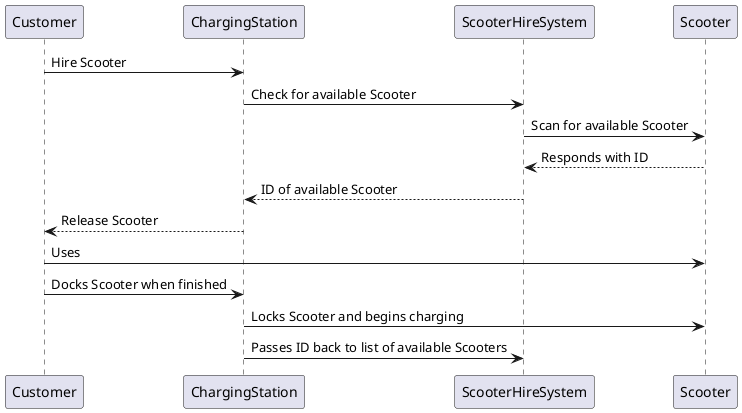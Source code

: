 @startuml

Customer -> ChargingStation: Hire Scooter
ChargingStation -> ScooterHireSystem: Check for available Scooter
ScooterHireSystem -> Scooter: Scan for available Scooter
Scooter --> ScooterHireSystem: Responds with ID
ScooterHireSystem --> ChargingStation: ID of available Scooter
ChargingStation --> Customer: Release Scooter
Customer -> Scooter: Uses
Customer -> ChargingStation: Docks Scooter when finished
ChargingStation -> Scooter: Locks Scooter and begins charging
ChargingStation -> ScooterHireSystem: Passes ID back to list of available Scooters


@enduml